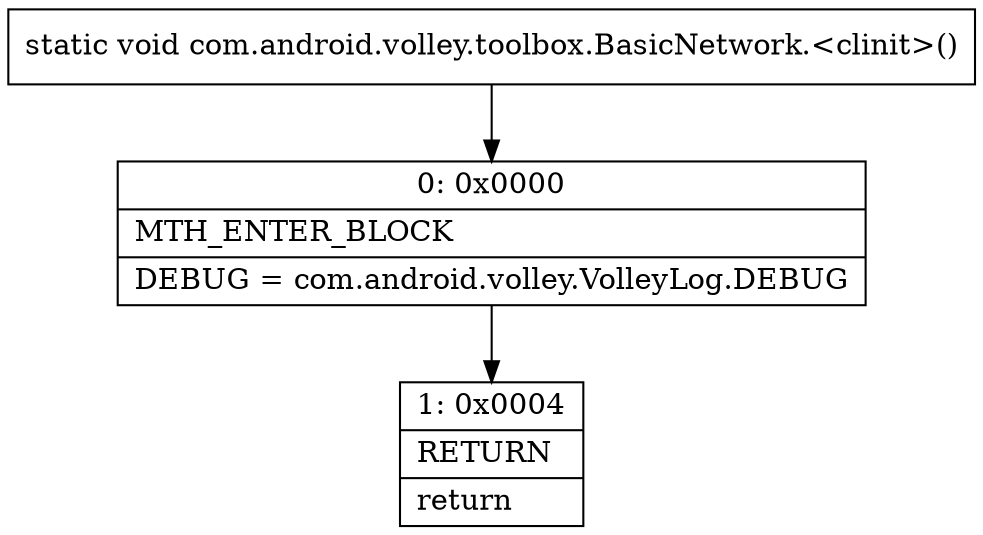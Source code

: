 digraph "CFG forcom.android.volley.toolbox.BasicNetwork.\<clinit\>()V" {
Node_0 [shape=record,label="{0\:\ 0x0000|MTH_ENTER_BLOCK\l|DEBUG = com.android.volley.VolleyLog.DEBUG\l}"];
Node_1 [shape=record,label="{1\:\ 0x0004|RETURN\l|return\l}"];
MethodNode[shape=record,label="{static void com.android.volley.toolbox.BasicNetwork.\<clinit\>() }"];
MethodNode -> Node_0;
Node_0 -> Node_1;
}

